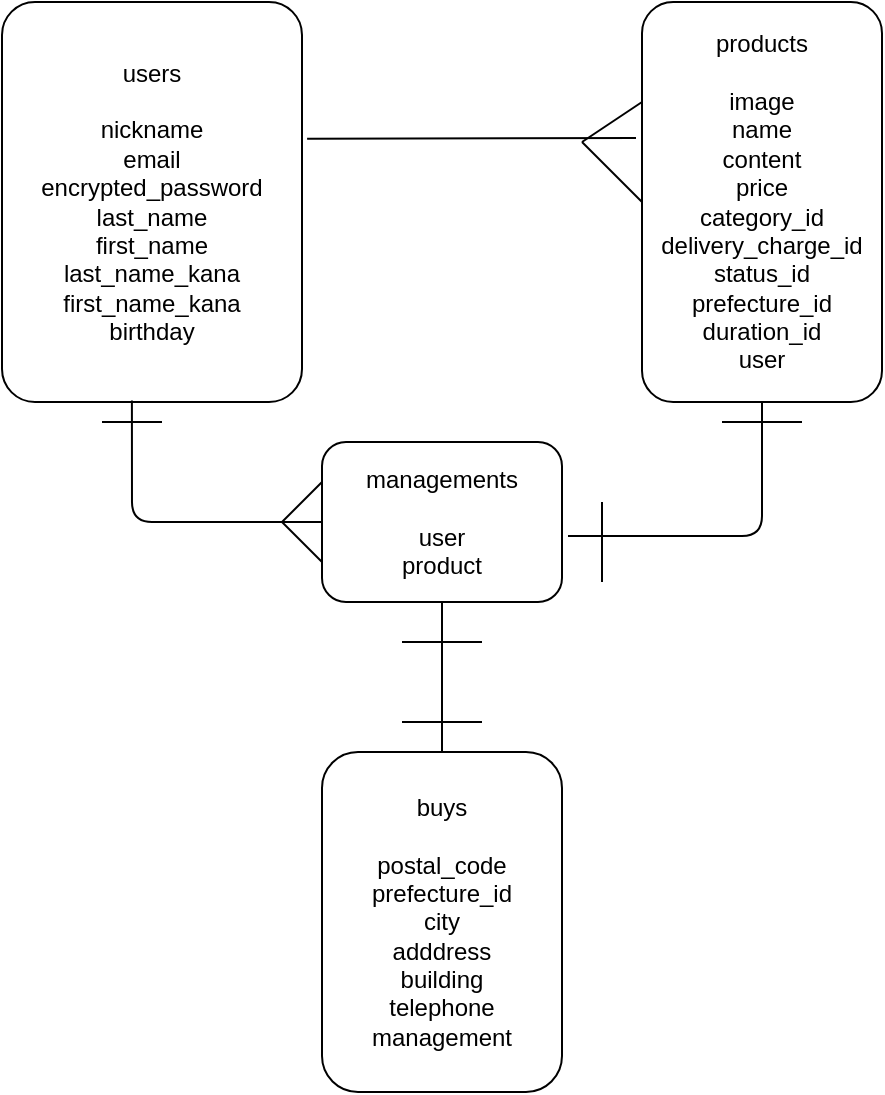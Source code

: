 <mxfile>
    <diagram id="ZseerEGyUAoCpNexzk-l" name="ページ1">
        <mxGraphModel dx="500" dy="555" grid="1" gridSize="10" guides="1" tooltips="1" connect="1" arrows="1" fold="1" page="1" pageScale="1" pageWidth="827" pageHeight="1169" math="0" shadow="0">
            <root>
                <mxCell id="0"/>
                <mxCell id="1" parent="0"/>
                <mxCell id="2" value="users&lt;br&gt;&lt;br&gt;nickname&lt;br&gt;email&lt;br&gt;encrypted_password&lt;br&gt;last_name&lt;br&gt;first_name&lt;br&gt;last_name_kana&lt;br&gt;first_name_kana&lt;br&gt;birthday" style="rounded=1;whiteSpace=wrap;html=1;arcSize=11;" parent="1" vertex="1">
                    <mxGeometry x="40" y="40" width="150" height="200" as="geometry"/>
                </mxCell>
                <mxCell id="3" value="products&lt;br&gt;&lt;br&gt;image&lt;br&gt;name&lt;br&gt;content&lt;br&gt;price&lt;br&gt;category_id&lt;br&gt;delivery_charge_id&lt;br&gt;status_id&lt;br&gt;prefecture_id&lt;br&gt;duration_id&lt;br&gt;user" style="rounded=1;whiteSpace=wrap;html=1;arcSize=13;align=center;" parent="1" vertex="1">
                    <mxGeometry x="360" y="40" width="120" height="200" as="geometry"/>
                </mxCell>
                <mxCell id="4" value="buys&lt;br&gt;&lt;br&gt;postal_code&lt;br&gt;prefecture_id&lt;br&gt;city&lt;br&gt;adddress&lt;br&gt;building&lt;br&gt;telephone&lt;br&gt;management" style="rounded=1;whiteSpace=wrap;html=1;align=center;" parent="1" vertex="1">
                    <mxGeometry x="200" y="415" width="120" height="170" as="geometry"/>
                </mxCell>
                <mxCell id="5" value="" style="endArrow=none;html=1;exitX=1.017;exitY=0.342;exitDx=0;exitDy=0;exitPerimeter=0;" parent="1" source="2" edge="1">
                    <mxGeometry width="50" height="50" relative="1" as="geometry">
                        <mxPoint x="230" y="210" as="sourcePoint"/>
                        <mxPoint x="357" y="108" as="targetPoint"/>
                        <Array as="points"/>
                    </mxGeometry>
                </mxCell>
                <mxCell id="11" value="" style="endArrow=none;html=1;entryX=0.5;entryY=1;entryDx=0;entryDy=0;exitX=1.025;exitY=0.588;exitDx=0;exitDy=0;exitPerimeter=0;" parent="1" source="25" target="3" edge="1">
                    <mxGeometry width="50" height="50" relative="1" as="geometry">
                        <mxPoint x="340" y="360" as="sourcePoint"/>
                        <mxPoint x="340" y="320" as="targetPoint"/>
                        <Array as="points">
                            <mxPoint x="420" y="307"/>
                        </Array>
                    </mxGeometry>
                </mxCell>
                <mxCell id="13" value="" style="endArrow=none;html=1;exitX=0.433;exitY=0.996;exitDx=0;exitDy=0;exitPerimeter=0;entryX=0;entryY=0.5;entryDx=0;entryDy=0;" parent="1" source="2" target="25" edge="1">
                    <mxGeometry width="50" height="50" relative="1" as="geometry">
                        <mxPoint x="80" y="320" as="sourcePoint"/>
                        <mxPoint x="200" y="340" as="targetPoint"/>
                        <Array as="points">
                            <mxPoint x="105" y="300"/>
                        </Array>
                    </mxGeometry>
                </mxCell>
                <mxCell id="18" value="" style="endArrow=none;html=1;entryX=0;entryY=0.25;entryDx=0;entryDy=0;" parent="1" target="3" edge="1">
                    <mxGeometry width="50" height="50" relative="1" as="geometry">
                        <mxPoint x="330" y="110" as="sourcePoint"/>
                        <mxPoint x="360" y="70" as="targetPoint"/>
                    </mxGeometry>
                </mxCell>
                <mxCell id="19" value="" style="endArrow=none;html=1;entryX=0;entryY=0.5;entryDx=0;entryDy=0;" parent="1" target="3" edge="1">
                    <mxGeometry width="50" height="50" relative="1" as="geometry">
                        <mxPoint x="330" y="110" as="sourcePoint"/>
                        <mxPoint x="360" y="120" as="targetPoint"/>
                    </mxGeometry>
                </mxCell>
                <mxCell id="25" value="managements&lt;br&gt;&lt;br&gt;user&lt;br&gt;product" style="rounded=1;whiteSpace=wrap;html=1;align=center;" parent="1" vertex="1">
                    <mxGeometry x="200" y="260" width="120" height="80" as="geometry"/>
                </mxCell>
                <mxCell id="26" value="" style="endArrow=none;html=1;entryX=0.5;entryY=1;entryDx=0;entryDy=0;exitX=0.5;exitY=0;exitDx=0;exitDy=0;" parent="1" source="4" target="25" edge="1">
                    <mxGeometry width="50" height="50" relative="1" as="geometry">
                        <mxPoint x="250" y="460" as="sourcePoint"/>
                        <mxPoint x="300" y="410" as="targetPoint"/>
                    </mxGeometry>
                </mxCell>
                <mxCell id="27" value="" style="endArrow=none;html=1;" parent="1" edge="1">
                    <mxGeometry width="50" height="50" relative="1" as="geometry">
                        <mxPoint x="240" y="400" as="sourcePoint"/>
                        <mxPoint x="280" y="400" as="targetPoint"/>
                    </mxGeometry>
                </mxCell>
                <mxCell id="28" value="" style="endArrow=none;html=1;" parent="1" edge="1">
                    <mxGeometry width="50" height="50" relative="1" as="geometry">
                        <mxPoint x="240" y="360" as="sourcePoint"/>
                        <mxPoint x="280" y="360" as="targetPoint"/>
                    </mxGeometry>
                </mxCell>
                <mxCell id="29" value="" style="endArrow=none;html=1;" parent="1" edge="1">
                    <mxGeometry width="50" height="50" relative="1" as="geometry">
                        <mxPoint x="340" y="330" as="sourcePoint"/>
                        <mxPoint x="340" y="290" as="targetPoint"/>
                    </mxGeometry>
                </mxCell>
                <mxCell id="31" value="" style="endArrow=none;html=1;entryX=0;entryY=0.25;entryDx=0;entryDy=0;" parent="1" target="25" edge="1">
                    <mxGeometry width="50" height="50" relative="1" as="geometry">
                        <mxPoint x="180" y="300" as="sourcePoint"/>
                        <mxPoint x="180" y="280" as="targetPoint"/>
                    </mxGeometry>
                </mxCell>
                <mxCell id="32" value="" style="endArrow=none;html=1;exitX=0;exitY=0.75;exitDx=0;exitDy=0;" parent="1" source="25" edge="1">
                    <mxGeometry width="50" height="50" relative="1" as="geometry">
                        <mxPoint x="300" y="340" as="sourcePoint"/>
                        <mxPoint x="180" y="300" as="targetPoint"/>
                    </mxGeometry>
                </mxCell>
                <mxCell id="33" value="" style="endArrow=none;html=1;" parent="1" edge="1">
                    <mxGeometry width="50" height="50" relative="1" as="geometry">
                        <mxPoint x="90" y="250" as="sourcePoint"/>
                        <mxPoint x="120" y="250" as="targetPoint"/>
                    </mxGeometry>
                </mxCell>
                <mxCell id="34" value="" style="endArrow=none;html=1;" parent="1" edge="1">
                    <mxGeometry width="50" height="50" relative="1" as="geometry">
                        <mxPoint x="400" y="250" as="sourcePoint"/>
                        <mxPoint x="440" y="250" as="targetPoint"/>
                    </mxGeometry>
                </mxCell>
            </root>
        </mxGraphModel>
    </diagram>
</mxfile>